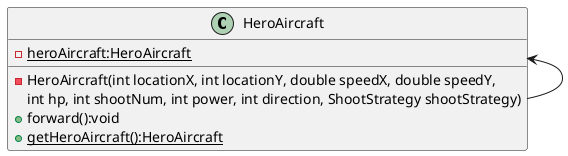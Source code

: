 @startuml
'https://plantuml.com/class-diagram

HeroAircraft <-- HeroAircraft

class HeroAircraft {
    - {static} heroAircraft:HeroAircraft
    - HeroAircraft(int locationX, int locationY, double speedX, double speedY,
      int hp, int shootNum, int power, int direction, ShootStrategy shootStrategy)
    + forward():void
    + {static} getHeroAircraft():HeroAircraft
}

@enduml